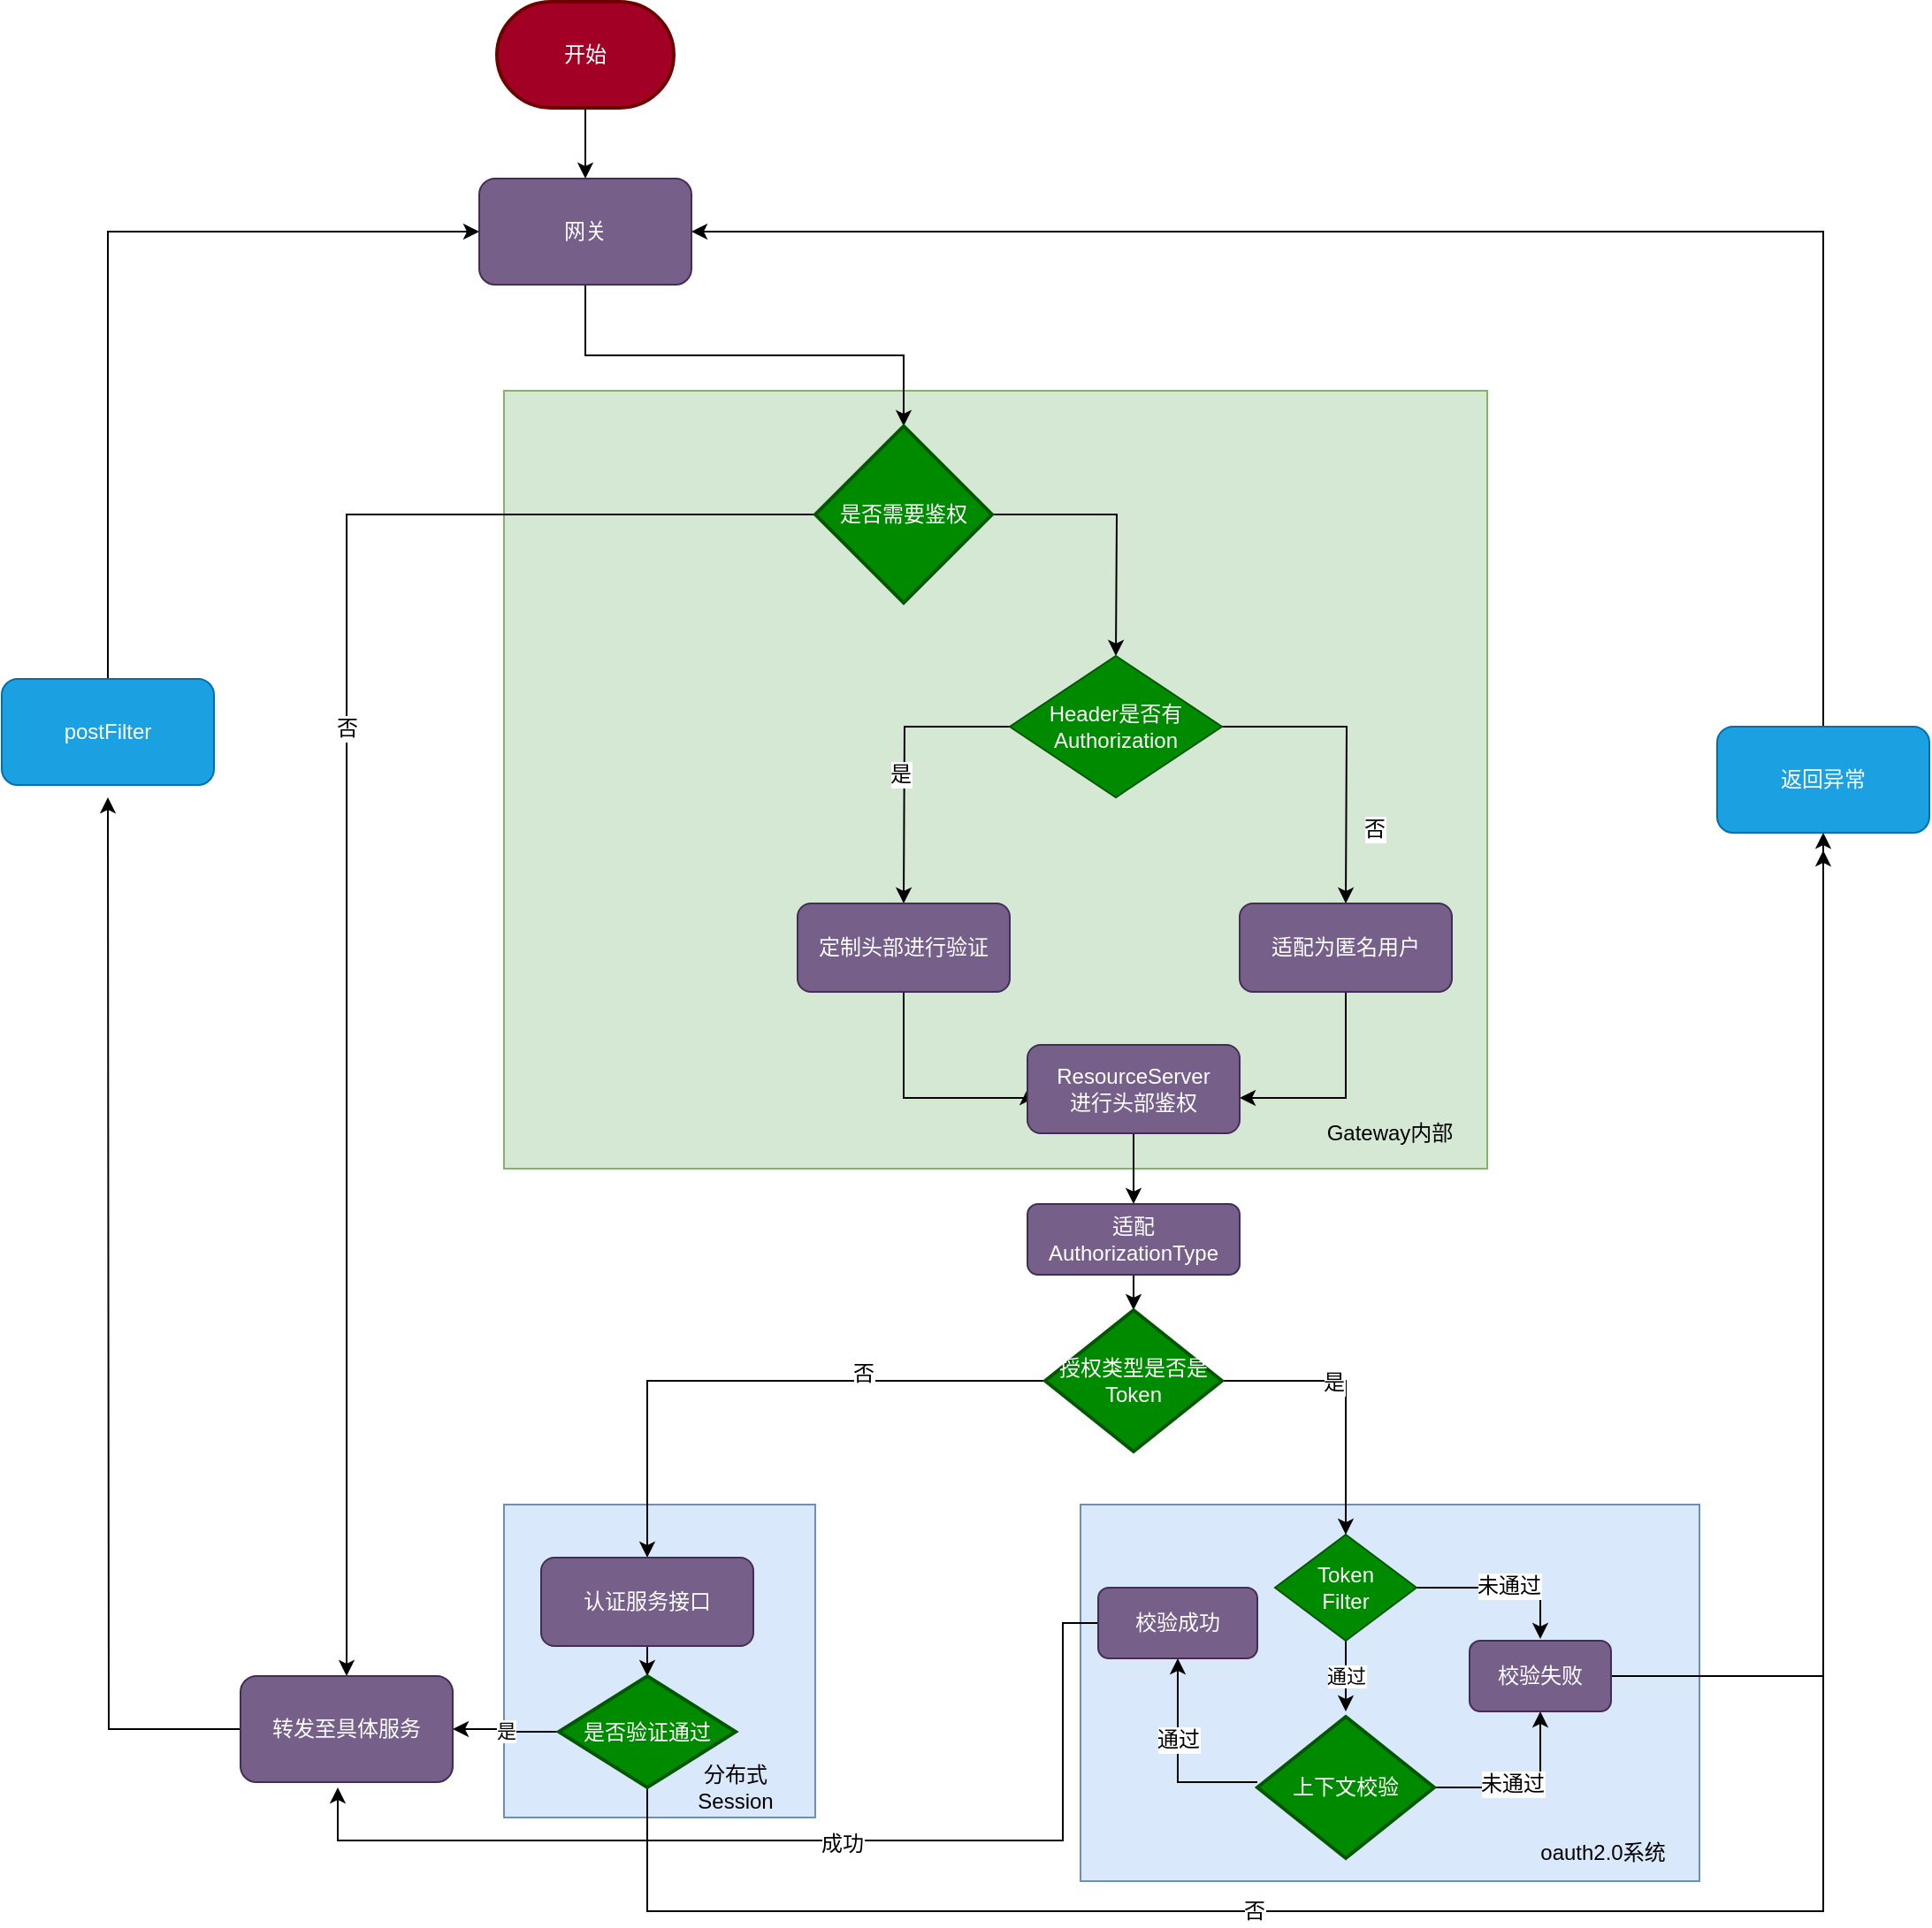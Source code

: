 <mxfile version="10.6.6" type="github"><diagram id="6a731a19-8d31-9384-78a2-239565b7b9f0" name="Page-1"><mxGraphModel dx="1394" dy="772" grid="1" gridSize="10" guides="1" tooltips="1" connect="1" arrows="1" fold="1" page="1" pageScale="1" pageWidth="1169" pageHeight="827" background="#ffffff" math="0" shadow="0"><root><mxCell id="0"/><mxCell id="1" parent="0"/><mxCell id="2OMnqJg3FwOtqzOF99sx-2" value="" style="rounded=0;whiteSpace=wrap;html=1;fillColor=#dae8fc;strokeColor=#6c8ebf;" parent="1" vertex="1"><mxGeometry x="464" y="880" width="176" height="177" as="geometry"/></mxCell><mxCell id="T956e4RdUpRmBxDuXIM8-98" value="" style="rounded=0;whiteSpace=wrap;html=1;fillColor=#dae8fc;strokeColor=#6c8ebf;" parent="1" vertex="1"><mxGeometry x="790" y="880" width="350" height="213" as="geometry"/></mxCell><mxCell id="T956e4RdUpRmBxDuXIM8-76" value="" style="rounded=0;whiteSpace=wrap;html=1;labelPosition=right;verticalLabelPosition=bottom;align=left;verticalAlign=top;fillColor=#d5e8d4;strokeColor=#82b366;" parent="1" vertex="1"><mxGeometry x="464" y="250" width="556" height="440" as="geometry"/></mxCell><mxCell id="T956e4RdUpRmBxDuXIM8-57" style="edgeStyle=orthogonalEdgeStyle;rounded=0;orthogonalLoop=1;jettySize=auto;html=1;entryX=0.5;entryY=0;entryDx=0;entryDy=0;" parent="1" source="T956e4RdUpRmBxDuXIM8-55" target="T956e4RdUpRmBxDuXIM8-56" edge="1"><mxGeometry relative="1" as="geometry"/></mxCell><mxCell id="T956e4RdUpRmBxDuXIM8-55" value="开始" style="strokeWidth=2;html=1;shape=mxgraph.flowchart.terminator;whiteSpace=wrap;fillColor=#a20025;strokeColor=#6F0000;fontColor=#ffffff;" parent="1" vertex="1"><mxGeometry x="460" y="30" width="100" height="60" as="geometry"/></mxCell><mxCell id="T956e4RdUpRmBxDuXIM8-59" style="edgeStyle=orthogonalEdgeStyle;rounded=0;orthogonalLoop=1;jettySize=auto;html=1;entryX=0.5;entryY=0;entryDx=0;entryDy=0;entryPerimeter=0;" parent="1" source="T956e4RdUpRmBxDuXIM8-56" target="T956e4RdUpRmBxDuXIM8-58" edge="1"><mxGeometry relative="1" as="geometry"><Array as="points"><mxPoint x="510" y="230"/><mxPoint x="690" y="230"/></Array></mxGeometry></mxCell><mxCell id="T956e4RdUpRmBxDuXIM8-56" value="网关" style="rounded=1;whiteSpace=wrap;html=1;fillColor=#76608a;strokeColor=#432D57;fontColor=#ffffff;" parent="1" vertex="1"><mxGeometry x="450" y="130" width="120" height="60" as="geometry"/></mxCell><mxCell id="T956e4RdUpRmBxDuXIM8-60" style="edgeStyle=orthogonalEdgeStyle;rounded=0;orthogonalLoop=1;jettySize=auto;html=1;" parent="1" source="T956e4RdUpRmBxDuXIM8-58" edge="1"><mxGeometry relative="1" as="geometry"><mxPoint x="810" y="400" as="targetPoint"/></mxGeometry></mxCell><mxCell id="T956e4RdUpRmBxDuXIM8-62" style="edgeStyle=orthogonalEdgeStyle;rounded=0;orthogonalLoop=1;jettySize=auto;html=1;exitX=0;exitY=0.5;exitDx=0;exitDy=0;exitPerimeter=0;entryX=0.5;entryY=0;entryDx=0;entryDy=0;" parent="1" source="T956e4RdUpRmBxDuXIM8-58" edge="1" target="T956e4RdUpRmBxDuXIM8-64"><mxGeometry relative="1" as="geometry"><mxPoint x="510" y="730" as="targetPoint"/><Array as="points"><mxPoint x="375" y="320"/></Array></mxGeometry></mxCell><mxCell id="T956e4RdUpRmBxDuXIM8-63" value="否" style="text;html=1;resizable=0;points=[];align=center;verticalAlign=middle;labelBackgroundColor=#ffffff;" parent="T956e4RdUpRmBxDuXIM8-62" vertex="1" connectable="0"><mxGeometry x="-0.339" y="69" relative="1" as="geometry"><mxPoint x="-69" y="81" as="offset"/></mxGeometry></mxCell><mxCell id="T956e4RdUpRmBxDuXIM8-58" value="是否需要鉴权" style="strokeWidth=2;html=1;shape=mxgraph.flowchart.decision;whiteSpace=wrap;fillColor=#008a00;strokeColor=#005700;fontColor=#ffffff;" parent="1" vertex="1"><mxGeometry x="640" y="270" width="100" height="100" as="geometry"/></mxCell><mxCell id="T956e4RdUpRmBxDuXIM8-68" style="edgeStyle=orthogonalEdgeStyle;rounded=0;orthogonalLoop=1;jettySize=auto;html=1;" parent="1" source="T956e4RdUpRmBxDuXIM8-61" edge="1"><mxGeometry relative="1" as="geometry"><mxPoint x="940" y="540" as="targetPoint"/></mxGeometry></mxCell><mxCell id="T956e4RdUpRmBxDuXIM8-70" value="否" style="text;html=1;resizable=0;points=[];align=center;verticalAlign=middle;labelBackgroundColor=#ffffff;" parent="T956e4RdUpRmBxDuXIM8-68" vertex="1" connectable="0"><mxGeometry x="-0.333" y="-29" relative="1" as="geometry"><mxPoint x="29" y="29" as="offset"/></mxGeometry></mxCell><mxCell id="T956e4RdUpRmBxDuXIM8-71" style="edgeStyle=orthogonalEdgeStyle;rounded=0;orthogonalLoop=1;jettySize=auto;html=1;" parent="1" source="T956e4RdUpRmBxDuXIM8-61" edge="1"><mxGeometry relative="1" as="geometry"><mxPoint x="690" y="540" as="targetPoint"/></mxGeometry></mxCell><mxCell id="T956e4RdUpRmBxDuXIM8-78" value="是" style="text;html=1;resizable=0;points=[];align=center;verticalAlign=middle;labelBackgroundColor=#ffffff;" parent="T956e4RdUpRmBxDuXIM8-71" vertex="1" connectable="0"><mxGeometry x="0.08" y="-3" relative="1" as="geometry"><mxPoint as="offset"/></mxGeometry></mxCell><mxCell id="T956e4RdUpRmBxDuXIM8-61" value="Header是否有&lt;br&gt;Authorization&lt;br&gt;" style="rhombus;whiteSpace=wrap;html=1;fillColor=#008a00;strokeColor=#005700;fontColor=#ffffff;" parent="1" vertex="1"><mxGeometry x="750" y="400" width="120" height="80" as="geometry"/></mxCell><mxCell id="T956e4RdUpRmBxDuXIM8-65" style="edgeStyle=orthogonalEdgeStyle;rounded=0;orthogonalLoop=1;jettySize=auto;html=1;" parent="1" source="T956e4RdUpRmBxDuXIM8-64" edge="1"><mxGeometry relative="1" as="geometry"><mxPoint x="240" y="480" as="targetPoint"/></mxGeometry></mxCell><mxCell id="T956e4RdUpRmBxDuXIM8-64" value="转发至具体服务" style="rounded=1;whiteSpace=wrap;html=1;fillColor=#76608a;strokeColor=#432D57;fontColor=#ffffff;" parent="1" vertex="1"><mxGeometry x="315" y="977" width="120" height="60" as="geometry"/></mxCell><mxCell id="T956e4RdUpRmBxDuXIM8-67" style="edgeStyle=orthogonalEdgeStyle;rounded=0;orthogonalLoop=1;jettySize=auto;html=1;exitX=0.5;exitY=0;exitDx=0;exitDy=0;entryX=0;entryY=0.5;entryDx=0;entryDy=0;" parent="1" source="T956e4RdUpRmBxDuXIM8-66" target="T956e4RdUpRmBxDuXIM8-56" edge="1"><mxGeometry relative="1" as="geometry"/></mxCell><mxCell id="T956e4RdUpRmBxDuXIM8-66" value="postFilter" style="rounded=1;whiteSpace=wrap;html=1;fillColor=#1ba1e2;strokeColor=#006EAF;fontColor=#ffffff;" parent="1" vertex="1"><mxGeometry x="180" y="413" width="120" height="60" as="geometry"/></mxCell><mxCell id="T956e4RdUpRmBxDuXIM8-86" style="edgeStyle=orthogonalEdgeStyle;rounded=0;orthogonalLoop=1;jettySize=auto;html=1;" parent="1" source="T956e4RdUpRmBxDuXIM8-69" edge="1"><mxGeometry relative="1" as="geometry"><mxPoint x="880" y="650" as="targetPoint"/><Array as="points"><mxPoint x="940" y="650"/><mxPoint x="880" y="650"/></Array></mxGeometry></mxCell><mxCell id="T956e4RdUpRmBxDuXIM8-69" value="适配为匿名用户" style="rounded=1;whiteSpace=wrap;html=1;fillColor=#76608a;strokeColor=#432D57;fontColor=#ffffff;" parent="1" vertex="1"><mxGeometry x="880" y="540" width="120" height="50" as="geometry"/></mxCell><mxCell id="6z4L_An3V0fVYVs9Vrip-3" style="edgeStyle=orthogonalEdgeStyle;rounded=0;orthogonalLoop=1;jettySize=auto;html=1;entryX=0;entryY=0.5;entryDx=0;entryDy=0;" parent="1" source="T956e4RdUpRmBxDuXIM8-72" target="6z4L_An3V0fVYVs9Vrip-4" edge="1"><mxGeometry relative="1" as="geometry"><mxPoint x="750" y="650" as="targetPoint"/><Array as="points"><mxPoint x="690" y="650"/></Array></mxGeometry></mxCell><mxCell id="T956e4RdUpRmBxDuXIM8-72" value="定制头部进行验证" style="rounded=1;whiteSpace=wrap;html=1;fillColor=#76608a;strokeColor=#432D57;fontColor=#ffffff;" parent="1" vertex="1"><mxGeometry x="630" y="540" width="120" height="50" as="geometry"/></mxCell><mxCell id="T956e4RdUpRmBxDuXIM8-77" value="Gateway内部" style="text;html=1;strokeColor=none;fillColor=none;align=center;verticalAlign=middle;whiteSpace=wrap;rounded=0;" parent="1" vertex="1"><mxGeometry x="920" y="660" width="90" height="20" as="geometry"/></mxCell><mxCell id="T956e4RdUpRmBxDuXIM8-88" value="通过" style="edgeStyle=orthogonalEdgeStyle;rounded=0;orthogonalLoop=1;jettySize=auto;html=1;exitX=0.5;exitY=1;exitDx=0;exitDy=0;" parent="1" edge="1"><mxGeometry relative="1" as="geometry"><mxPoint x="940" y="997" as="targetPoint"/><mxPoint x="940" y="957" as="sourcePoint"/><Array as="points"><mxPoint x="940" y="967"/><mxPoint x="940" y="967"/></Array></mxGeometry></mxCell><mxCell id="6z4L_An3V0fVYVs9Vrip-13" style="edgeStyle=orthogonalEdgeStyle;rounded=0;orthogonalLoop=1;jettySize=auto;html=1;entryX=0.5;entryY=1;entryDx=0;entryDy=0;" parent="1" source="T956e4RdUpRmBxDuXIM8-89" target="6z4L_An3V0fVYVs9Vrip-10" edge="1"><mxGeometry relative="1" as="geometry"/></mxCell><mxCell id="6z4L_An3V0fVYVs9Vrip-17" value="未通过" style="text;html=1;resizable=0;points=[];align=center;verticalAlign=middle;labelBackgroundColor=#ffffff;" parent="6z4L_An3V0fVYVs9Vrip-13" vertex="1" connectable="0"><mxGeometry x="-0.16" y="2" relative="1" as="geometry"><mxPoint as="offset"/></mxGeometry></mxCell><mxCell id="6z4L_An3V0fVYVs9Vrip-19" style="edgeStyle=orthogonalEdgeStyle;rounded=0;orthogonalLoop=1;jettySize=auto;html=1;entryX=0.5;entryY=1;entryDx=0;entryDy=0;" parent="1" source="T956e4RdUpRmBxDuXIM8-89" target="6z4L_An3V0fVYVs9Vrip-11" edge="1"><mxGeometry relative="1" as="geometry"><Array as="points"><mxPoint x="845" y="1037"/></Array></mxGeometry></mxCell><mxCell id="6z4L_An3V0fVYVs9Vrip-20" value="通过" style="text;html=1;resizable=0;points=[];align=center;verticalAlign=middle;labelBackgroundColor=#ffffff;" parent="6z4L_An3V0fVYVs9Vrip-19" vertex="1" connectable="0"><mxGeometry x="0.059" y="-8" relative="1" as="geometry"><mxPoint x="-8" y="-8" as="offset"/></mxGeometry></mxCell><mxCell id="T956e4RdUpRmBxDuXIM8-89" value="上下文校验" style="strokeWidth=2;html=1;shape=mxgraph.flowchart.decision;whiteSpace=wrap;fillColor=#008a00;strokeColor=#005700;fontColor=#ffffff;" parent="1" vertex="1"><mxGeometry x="890" y="1000" width="100" height="80" as="geometry"/></mxCell><mxCell id="T956e4RdUpRmBxDuXIM8-95" style="edgeStyle=orthogonalEdgeStyle;rounded=0;orthogonalLoop=1;jettySize=auto;html=1;entryX=1;entryY=0.5;entryDx=0;entryDy=0;" parent="1" source="T956e4RdUpRmBxDuXIM8-94" target="T956e4RdUpRmBxDuXIM8-56" edge="1"><mxGeometry relative="1" as="geometry"><Array as="points"><mxPoint x="1210" y="160"/></Array></mxGeometry></mxCell><mxCell id="T956e4RdUpRmBxDuXIM8-94" value="返回异常" style="rounded=1;whiteSpace=wrap;html=1;fillColor=#1ba1e2;strokeColor=#006EAF;fontColor=#ffffff;" parent="1" vertex="1"><mxGeometry x="1150" y="440" width="120" height="60" as="geometry"/></mxCell><mxCell id="T956e4RdUpRmBxDuXIM8-99" value="oauth2.0系统" style="text;html=1;strokeColor=none;fillColor=none;align=center;verticalAlign=middle;whiteSpace=wrap;rounded=0;" parent="1" vertex="1"><mxGeometry x="1047.5" y="1067" width="75" height="20" as="geometry"/></mxCell><mxCell id="2OMnqJg3FwOtqzOF99sx-3" style="edgeStyle=orthogonalEdgeStyle;rounded=0;orthogonalLoop=1;jettySize=auto;html=1;" parent="1" source="6z4L_An3V0fVYVs9Vrip-4" edge="1"><mxGeometry relative="1" as="geometry"><mxPoint x="820" y="710" as="targetPoint"/></mxGeometry></mxCell><mxCell id="6z4L_An3V0fVYVs9Vrip-4" value="ResourceServer&lt;br&gt;进行头部鉴权&lt;br&gt;" style="rounded=1;whiteSpace=wrap;html=1;fillColor=#76608a;strokeColor=#432D57;fontColor=#ffffff;" parent="1" vertex="1"><mxGeometry x="760" y="620" width="120" height="50" as="geometry"/></mxCell><mxCell id="6z4L_An3V0fVYVs9Vrip-15" style="edgeStyle=orthogonalEdgeStyle;rounded=0;orthogonalLoop=1;jettySize=auto;html=1;" parent="1" source="6z4L_An3V0fVYVs9Vrip-7" edge="1"><mxGeometry relative="1" as="geometry"><mxPoint x="1050" y="956" as="targetPoint"/><Array as="points"><mxPoint x="1050" y="927"/></Array></mxGeometry></mxCell><mxCell id="6z4L_An3V0fVYVs9Vrip-16" value="未通过" style="text;html=1;resizable=0;points=[];align=center;verticalAlign=middle;labelBackgroundColor=#ffffff;" parent="6z4L_An3V0fVYVs9Vrip-15" vertex="1" connectable="0"><mxGeometry x="0.051" y="1" relative="1" as="geometry"><mxPoint as="offset"/></mxGeometry></mxCell><mxCell id="6z4L_An3V0fVYVs9Vrip-7" value="Token&lt;br&gt;Filter&lt;br&gt;" style="rhombus;whiteSpace=wrap;html=1;fillColor=#008a00;strokeColor=#005700;fontColor=#ffffff;" parent="1" vertex="1"><mxGeometry x="900" y="897" width="80" height="60" as="geometry"/></mxCell><mxCell id="2OMnqJg3FwOtqzOF99sx-20" style="edgeStyle=orthogonalEdgeStyle;rounded=0;orthogonalLoop=1;jettySize=auto;html=1;entryX=0.5;entryY=1;entryDx=0;entryDy=0;" parent="1" source="6z4L_An3V0fVYVs9Vrip-10" target="T956e4RdUpRmBxDuXIM8-94" edge="1"><mxGeometry relative="1" as="geometry"><mxPoint x="1210" y="510" as="targetPoint"/></mxGeometry></mxCell><mxCell id="6z4L_An3V0fVYVs9Vrip-10" value="校验失败" style="rounded=1;whiteSpace=wrap;html=1;fillColor=#76608a;strokeColor=#432D57;fontColor=#ffffff;" parent="1" vertex="1"><mxGeometry x="1010" y="957" width="80" height="40" as="geometry"/></mxCell><mxCell id="2OMnqJg3FwOtqzOF99sx-18" style="edgeStyle=orthogonalEdgeStyle;rounded=0;orthogonalLoop=1;jettySize=auto;html=1;" parent="1" source="6z4L_An3V0fVYVs9Vrip-11" edge="1"><mxGeometry relative="1" as="geometry"><mxPoint x="370" y="1040" as="targetPoint"/><Array as="points"><mxPoint x="780" y="947"/><mxPoint x="780" y="1070"/><mxPoint x="370" y="1070"/></Array></mxGeometry></mxCell><mxCell id="2OMnqJg3FwOtqzOF99sx-19" value="成功" style="text;html=1;resizable=0;points=[];align=center;verticalAlign=middle;labelBackgroundColor=#ffffff;" parent="2OMnqJg3FwOtqzOF99sx-18" vertex="1" connectable="0"><mxGeometry x="-0.081" y="2" relative="1" as="geometry"><mxPoint as="offset"/></mxGeometry></mxCell><mxCell id="6z4L_An3V0fVYVs9Vrip-11" value="校验成功" style="rounded=1;whiteSpace=wrap;html=1;fillColor=#76608a;strokeColor=#432D57;fontColor=#ffffff;" parent="1" vertex="1"><mxGeometry x="800" y="927" width="90" height="40" as="geometry"/></mxCell><mxCell id="2OMnqJg3FwOtqzOF99sx-7" value="" style="edgeStyle=orthogonalEdgeStyle;rounded=0;orthogonalLoop=1;jettySize=auto;html=1;" parent="1" source="2OMnqJg3FwOtqzOF99sx-5" target="2OMnqJg3FwOtqzOF99sx-6" edge="1"><mxGeometry relative="1" as="geometry"/></mxCell><mxCell id="2OMnqJg3FwOtqzOF99sx-5" value="适配AuthorizationType" style="rounded=1;whiteSpace=wrap;html=1;fillColor=#76608a;strokeColor=#432D57;fontColor=#ffffff;" parent="1" vertex="1"><mxGeometry x="760" y="710" width="120" height="40" as="geometry"/></mxCell><mxCell id="2OMnqJg3FwOtqzOF99sx-8" style="edgeStyle=orthogonalEdgeStyle;rounded=0;orthogonalLoop=1;jettySize=auto;html=1;entryX=0.5;entryY=0;entryDx=0;entryDy=0;" parent="1" source="2OMnqJg3FwOtqzOF99sx-6" target="6z4L_An3V0fVYVs9Vrip-7" edge="1"><mxGeometry relative="1" as="geometry"><mxPoint x="930" y="810" as="targetPoint"/></mxGeometry></mxCell><mxCell id="2OMnqJg3FwOtqzOF99sx-9" value="是" style="text;html=1;resizable=0;points=[];align=center;verticalAlign=middle;labelBackgroundColor=#ffffff;" parent="2OMnqJg3FwOtqzOF99sx-8" vertex="1" connectable="0"><mxGeometry x="-0.198" y="-1" relative="1" as="geometry"><mxPoint as="offset"/></mxGeometry></mxCell><mxCell id="2OMnqJg3FwOtqzOF99sx-15" style="edgeStyle=orthogonalEdgeStyle;rounded=0;orthogonalLoop=1;jettySize=auto;html=1;entryX=0.5;entryY=0;entryDx=0;entryDy=0;" parent="1" source="2OMnqJg3FwOtqzOF99sx-6" target="2OMnqJg3FwOtqzOF99sx-12" edge="1"><mxGeometry relative="1" as="geometry"/></mxCell><mxCell id="2OMnqJg3FwOtqzOF99sx-16" value="否" style="text;html=1;resizable=0;points=[];align=center;verticalAlign=middle;labelBackgroundColor=#ffffff;" parent="2OMnqJg3FwOtqzOF99sx-15" vertex="1" connectable="0"><mxGeometry x="-0.364" y="-4" relative="1" as="geometry"><mxPoint as="offset"/></mxGeometry></mxCell><mxCell id="2OMnqJg3FwOtqzOF99sx-6" value="授权类型是否是Token" style="strokeWidth=2;html=1;shape=mxgraph.flowchart.decision;whiteSpace=wrap;fillColor=#008a00;strokeColor=#005700;fontColor=#ffffff;" parent="1" vertex="1"><mxGeometry x="770" y="770" width="100" height="80" as="geometry"/></mxCell><mxCell id="2OMnqJg3FwOtqzOF99sx-13" style="edgeStyle=orthogonalEdgeStyle;rounded=0;orthogonalLoop=1;jettySize=auto;html=1;" parent="1" source="2OMnqJg3FwOtqzOF99sx-12" target="2OMnqJg3FwOtqzOF99sx-14" edge="1"><mxGeometry relative="1" as="geometry"><mxPoint x="545" y="990" as="targetPoint"/></mxGeometry></mxCell><mxCell id="2OMnqJg3FwOtqzOF99sx-12" value="认证服务接口" style="rounded=1;whiteSpace=wrap;html=1;fillColor=#76608a;strokeColor=#432D57;fontColor=#ffffff;" parent="1" vertex="1"><mxGeometry x="485" y="910" width="120" height="50" as="geometry"/></mxCell><mxCell id="2OMnqJg3FwOtqzOF99sx-17" value="是" style="edgeStyle=orthogonalEdgeStyle;rounded=0;orthogonalLoop=1;jettySize=auto;html=1;entryX=1;entryY=0.5;entryDx=0;entryDy=0;" parent="1" source="2OMnqJg3FwOtqzOF99sx-14" target="T956e4RdUpRmBxDuXIM8-64" edge="1"><mxGeometry relative="1" as="geometry"/></mxCell><mxCell id="2OMnqJg3FwOtqzOF99sx-22" style="edgeStyle=orthogonalEdgeStyle;rounded=0;orthogonalLoop=1;jettySize=auto;html=1;" parent="1" source="2OMnqJg3FwOtqzOF99sx-14" edge="1"><mxGeometry relative="1" as="geometry"><mxPoint x="1210" y="510" as="targetPoint"/><Array as="points"><mxPoint x="545" y="1110"/><mxPoint x="1210" y="1110"/></Array></mxGeometry></mxCell><mxCell id="2OMnqJg3FwOtqzOF99sx-23" value="否" style="text;html=1;resizable=0;points=[];align=center;verticalAlign=middle;labelBackgroundColor=#ffffff;" parent="2OMnqJg3FwOtqzOF99sx-22" vertex="1" connectable="0"><mxGeometry x="-0.381" relative="1" as="geometry"><mxPoint as="offset"/></mxGeometry></mxCell><mxCell id="2OMnqJg3FwOtqzOF99sx-14" value="是否验证通过" style="strokeWidth=2;html=1;shape=mxgraph.flowchart.decision;whiteSpace=wrap;fillColor=#008a00;strokeColor=#005700;fontColor=#ffffff;" parent="1" vertex="1"><mxGeometry x="495" y="977" width="100" height="63" as="geometry"/></mxCell><mxCell id="2OMnqJg3FwOtqzOF99sx-24" value="分布式Session" style="text;html=1;strokeColor=none;fillColor=none;align=center;verticalAlign=middle;whiteSpace=wrap;rounded=0;" parent="1" vertex="1"><mxGeometry x="560" y="1030" width="70" height="20" as="geometry"/></mxCell></root></mxGraphModel></diagram></mxfile>